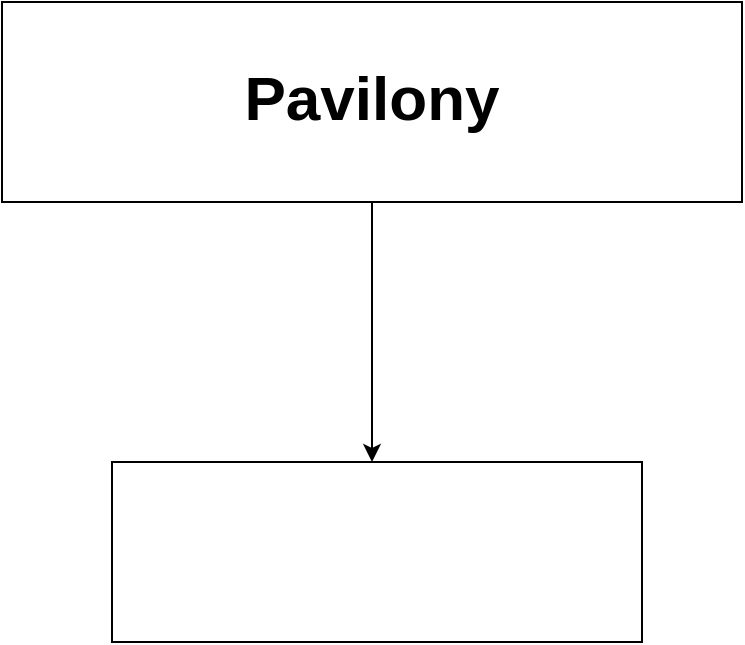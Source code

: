 <mxfile version="24.7.17">
  <diagram name="Stránka-1" id="CAoNn_qPmIlFXC84ZMjt">
    <mxGraphModel dx="1434" dy="818" grid="1" gridSize="10" guides="1" tooltips="1" connect="1" arrows="1" fold="1" page="1" pageScale="1" pageWidth="827" pageHeight="1169" math="0" shadow="0">
      <root>
        <mxCell id="0" />
        <mxCell id="1" parent="0" />
        <mxCell id="KslFYSPMrBS0eJ-jhUQJ-3" style="edgeStyle=orthogonalEdgeStyle;rounded=0;orthogonalLoop=1;jettySize=auto;html=1;exitX=0.5;exitY=1;exitDx=0;exitDy=0;endArrow=classic;endFill=1;jumpSize=6;" edge="1" parent="1" source="KslFYSPMrBS0eJ-jhUQJ-2">
          <mxGeometry relative="1" as="geometry">
            <mxPoint x="395" y="320" as="targetPoint" />
          </mxGeometry>
        </mxCell>
        <mxCell id="KslFYSPMrBS0eJ-jhUQJ-2" value="&lt;h1 style=&quot;line-height: 120%;&quot;&gt;&lt;font style=&quot;font-size: 31px;&quot;&gt;Pavilony&lt;/font&gt;&lt;/h1&gt;" style="rounded=0;whiteSpace=wrap;html=1;" vertex="1" parent="1">
          <mxGeometry x="210" y="90" width="370" height="100" as="geometry" />
        </mxCell>
        <mxCell id="KslFYSPMrBS0eJ-jhUQJ-4" value="" style="rounded=0;whiteSpace=wrap;html=1;" vertex="1" parent="1">
          <mxGeometry x="265" y="320" width="265" height="90" as="geometry" />
        </mxCell>
      </root>
    </mxGraphModel>
  </diagram>
</mxfile>
